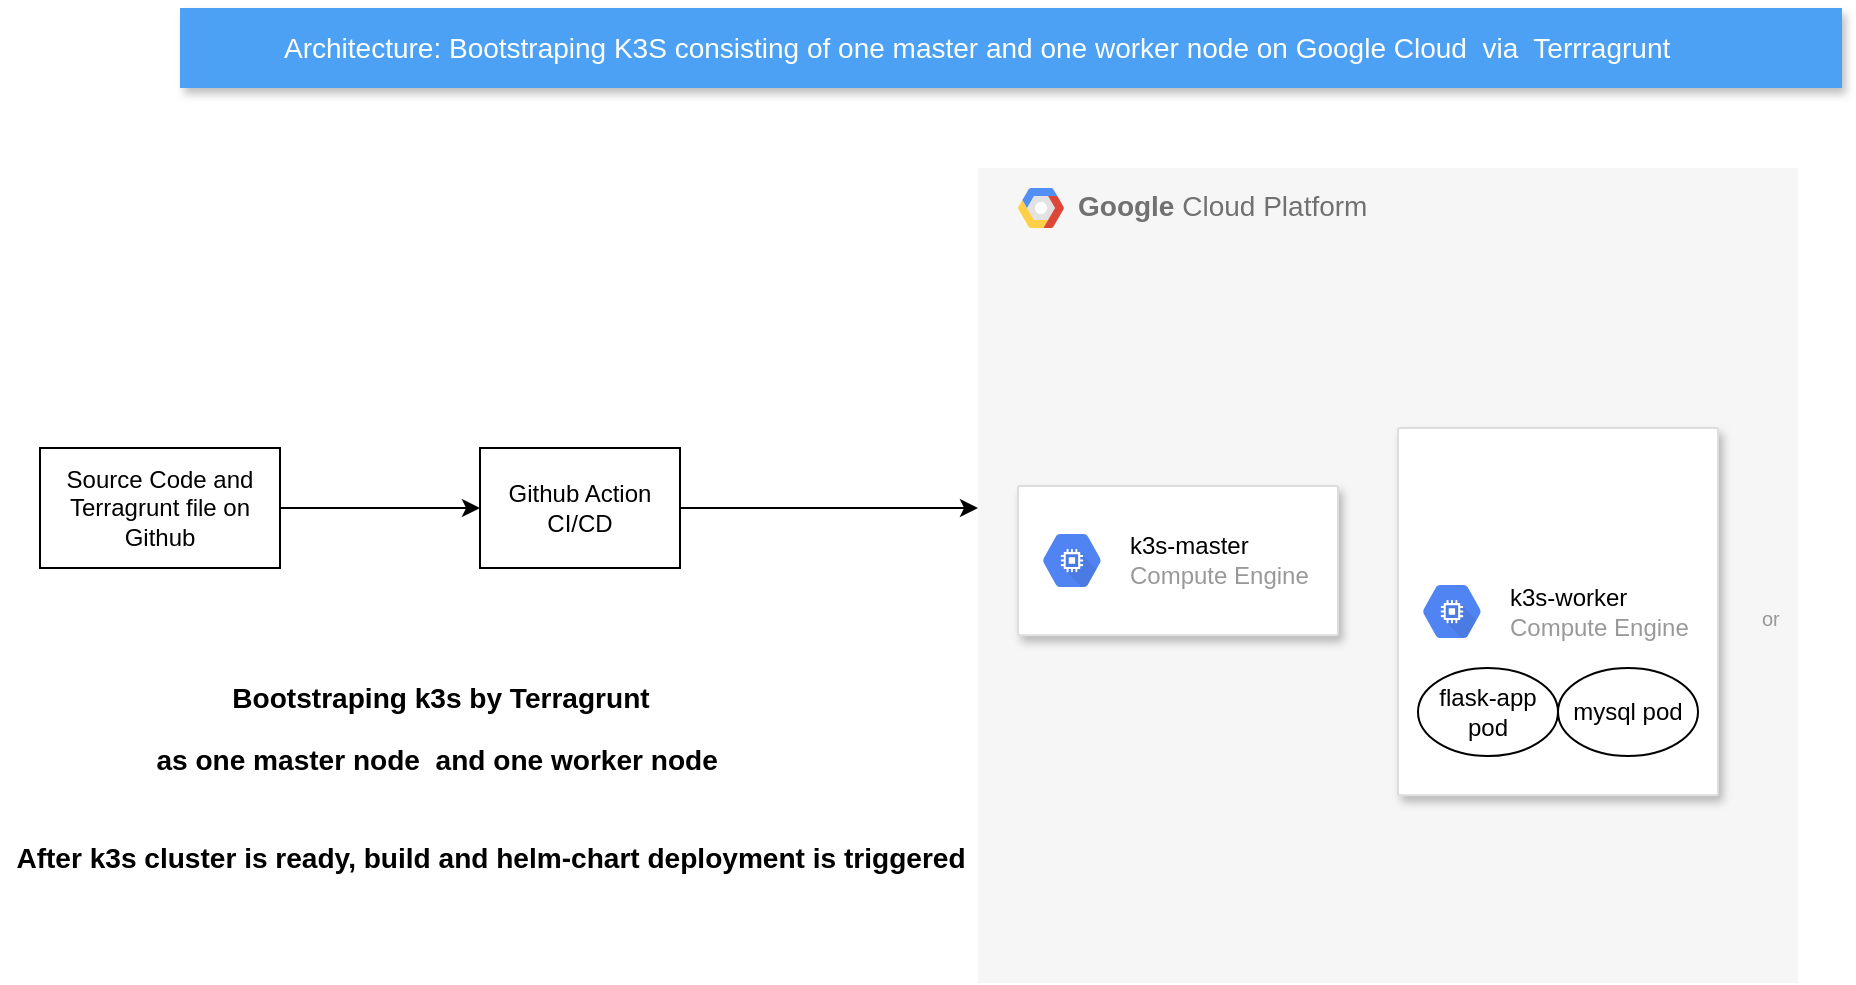 <mxfile version="16.2.4" type="github">
  <diagram id="f106602c-feb2-e66a-4537-3a34d633f6aa" name="Page-1">
    <mxGraphModel dx="2210" dy="699" grid="1" gridSize="10" guides="1" tooltips="1" connect="1" arrows="1" fold="1" page="1" pageScale="1" pageWidth="1169" pageHeight="827" background="none" math="0" shadow="0">
      <root>
        <mxCell id="0" />
        <mxCell id="1" parent="0" />
        <mxCell id="14" value="&lt;b&gt;Google &lt;/b&gt;Cloud Platform" style="fillColor=#F6F6F6;strokeColor=none;shadow=0;gradientColor=none;fontSize=14;align=left;spacing=10;fontColor=#717171;9E9E9E;verticalAlign=top;spacingTop=-4;fontStyle=0;spacingLeft=40;html=1;" parent="1" vertex="1">
          <mxGeometry x="479" y="120" width="410" height="407.5" as="geometry" />
        </mxCell>
        <mxCell id="15" value="" style="shape=mxgraph.gcp2.google_cloud_platform;fillColor=#F6F6F6;strokeColor=none;shadow=0;gradientColor=none;" parent="14" vertex="1">
          <mxGeometry width="23" height="20" relative="1" as="geometry">
            <mxPoint x="20" y="10" as="offset" />
          </mxGeometry>
        </mxCell>
        <mxCell id="IWucTXHmivIzbR-pM-Q6-523" value="                                          &#xa;&#xa;&#xa;&#xa;&#xa;" style="strokeColor=#dddddd;shadow=1;strokeWidth=1;rounded=1;absoluteArcSize=1;arcSize=2;" vertex="1" parent="14">
          <mxGeometry x="210" y="130" width="160" height="183.57" as="geometry" />
        </mxCell>
        <mxCell id="IWucTXHmivIzbR-pM-Q6-524" value="&lt;font color=&quot;#000000&quot;&gt;k3s-worker&lt;/font&gt;&lt;br&gt;Compute Engine" style="sketch=0;dashed=0;connectable=0;html=1;fillColor=#5184F3;strokeColor=none;shape=mxgraph.gcp2.hexIcon;prIcon=compute_engine;part=1;labelPosition=right;verticalLabelPosition=middle;align=left;verticalAlign=middle;spacingLeft=5;fontColor=#999999;fontSize=12;" vertex="1" parent="IWucTXHmivIzbR-pM-Q6-523">
          <mxGeometry y="0.5" width="44" height="39" relative="1" as="geometry">
            <mxPoint x="5" y="-19.5" as="offset" />
          </mxGeometry>
        </mxCell>
        <mxCell id="IWucTXHmivIzbR-pM-Q6-541" value="flask-app pod" style="ellipse;whiteSpace=wrap;html=1;" vertex="1" parent="IWucTXHmivIzbR-pM-Q6-523">
          <mxGeometry x="10" y="120" width="70" height="44" as="geometry" />
        </mxCell>
        <mxCell id="IWucTXHmivIzbR-pM-Q6-542" value="mysql pod" style="ellipse;whiteSpace=wrap;html=1;" vertex="1" parent="IWucTXHmivIzbR-pM-Q6-523">
          <mxGeometry x="80" y="120" width="70" height="44" as="geometry" />
        </mxCell>
        <mxCell id="IWucTXHmivIzbR-pM-Q6-526" value="" style="strokeColor=#dddddd;shadow=1;strokeWidth=1;rounded=1;absoluteArcSize=1;arcSize=2;" vertex="1" parent="14">
          <mxGeometry x="20" y="159.024" width="160" height="74.543" as="geometry" />
        </mxCell>
        <mxCell id="IWucTXHmivIzbR-pM-Q6-527" value="&lt;font color=&quot;#000000&quot;&gt;k3s-master&lt;/font&gt;&lt;br&gt;Compute Engine" style="sketch=0;dashed=0;connectable=0;html=1;fillColor=#5184F3;strokeColor=none;shape=mxgraph.gcp2.hexIcon;prIcon=compute_engine;part=1;labelPosition=right;verticalLabelPosition=middle;align=left;verticalAlign=middle;spacingLeft=5;fontColor=#999999;fontSize=12;" vertex="1" parent="IWucTXHmivIzbR-pM-Q6-526">
          <mxGeometry y="0.5" width="44" height="39" relative="1" as="geometry">
            <mxPoint x="5" y="-19.5" as="offset" />
          </mxGeometry>
        </mxCell>
        <mxCell id="2" value="Architecture: Bootstraping K3S consisting of one master and one worker node on Google Cloud&amp;nbsp; via&amp;nbsp; Terrragrunt" style="fillColor=#4DA1F5;strokeColor=none;shadow=1;gradientColor=none;fontSize=14;align=left;spacingLeft=50;fontColor=#ffffff;html=1;" parent="1" vertex="1">
          <mxGeometry x="80" y="40" width="831" height="40" as="geometry" />
        </mxCell>
        <mxCell id="IWucTXHmivIzbR-pM-Q6-535" style="edgeStyle=orthogonalEdgeStyle;rounded=0;orthogonalLoop=1;jettySize=auto;html=1;" edge="1" parent="1" target="14">
          <mxGeometry relative="1" as="geometry">
            <mxPoint x="299.5" y="320" as="sourcePoint" />
            <Array as="points">
              <mxPoint x="300" y="290" />
            </Array>
          </mxGeometry>
        </mxCell>
        <mxCell id="516" value="or" style="text;html=1;resizable=0;points=[];autosize=1;align=left;verticalAlign=top;spacingTop=-4;fontSize=10;fontColor=#999999;" parent="1" vertex="1">
          <mxGeometry x="869" y="337" width="20" height="10" as="geometry" />
        </mxCell>
        <mxCell id="IWucTXHmivIzbR-pM-Q6-516" value="&lt;h3&gt;Bootstraping k3s by Terragrunt&lt;/h3&gt;&lt;h3&gt;&lt;b&gt;as one master node&amp;nbsp; and one worker node&amp;nbsp;&lt;/b&gt;&lt;/h3&gt;" style="text;html=1;align=center;verticalAlign=middle;resizable=0;points=[];autosize=1;strokeColor=none;fillColor=none;" vertex="1" parent="1">
          <mxGeometry x="60" y="360" width="300" height="80" as="geometry" />
        </mxCell>
        <mxCell id="IWucTXHmivIzbR-pM-Q6-543" value="Github Action CI/CD" style="whiteSpace=wrap;html=1;" vertex="1" parent="1">
          <mxGeometry x="230" y="260" width="100" height="60" as="geometry" />
        </mxCell>
        <mxCell id="IWucTXHmivIzbR-pM-Q6-545" value="" style="edgeStyle=orthogonalEdgeStyle;rounded=0;orthogonalLoop=1;jettySize=auto;html=1;" edge="1" parent="1" source="IWucTXHmivIzbR-pM-Q6-544" target="IWucTXHmivIzbR-pM-Q6-543">
          <mxGeometry relative="1" as="geometry" />
        </mxCell>
        <mxCell id="IWucTXHmivIzbR-pM-Q6-544" value="Source Code and Terragrunt file on&lt;br&gt;Github" style="whiteSpace=wrap;html=1;" vertex="1" parent="1">
          <mxGeometry x="10" y="260" width="120" height="60" as="geometry" />
        </mxCell>
        <mxCell id="IWucTXHmivIzbR-pM-Q6-555" value="&lt;h3&gt;&lt;b&gt;After k3s cluster is ready, build and helm-chart deployment is triggered&lt;/b&gt;&lt;/h3&gt;" style="text;html=1;align=center;verticalAlign=middle;resizable=0;points=[];autosize=1;strokeColor=none;fillColor=none;" vertex="1" parent="1">
          <mxGeometry x="-10" y="440" width="490" height="50" as="geometry" />
        </mxCell>
      </root>
    </mxGraphModel>
  </diagram>
</mxfile>
